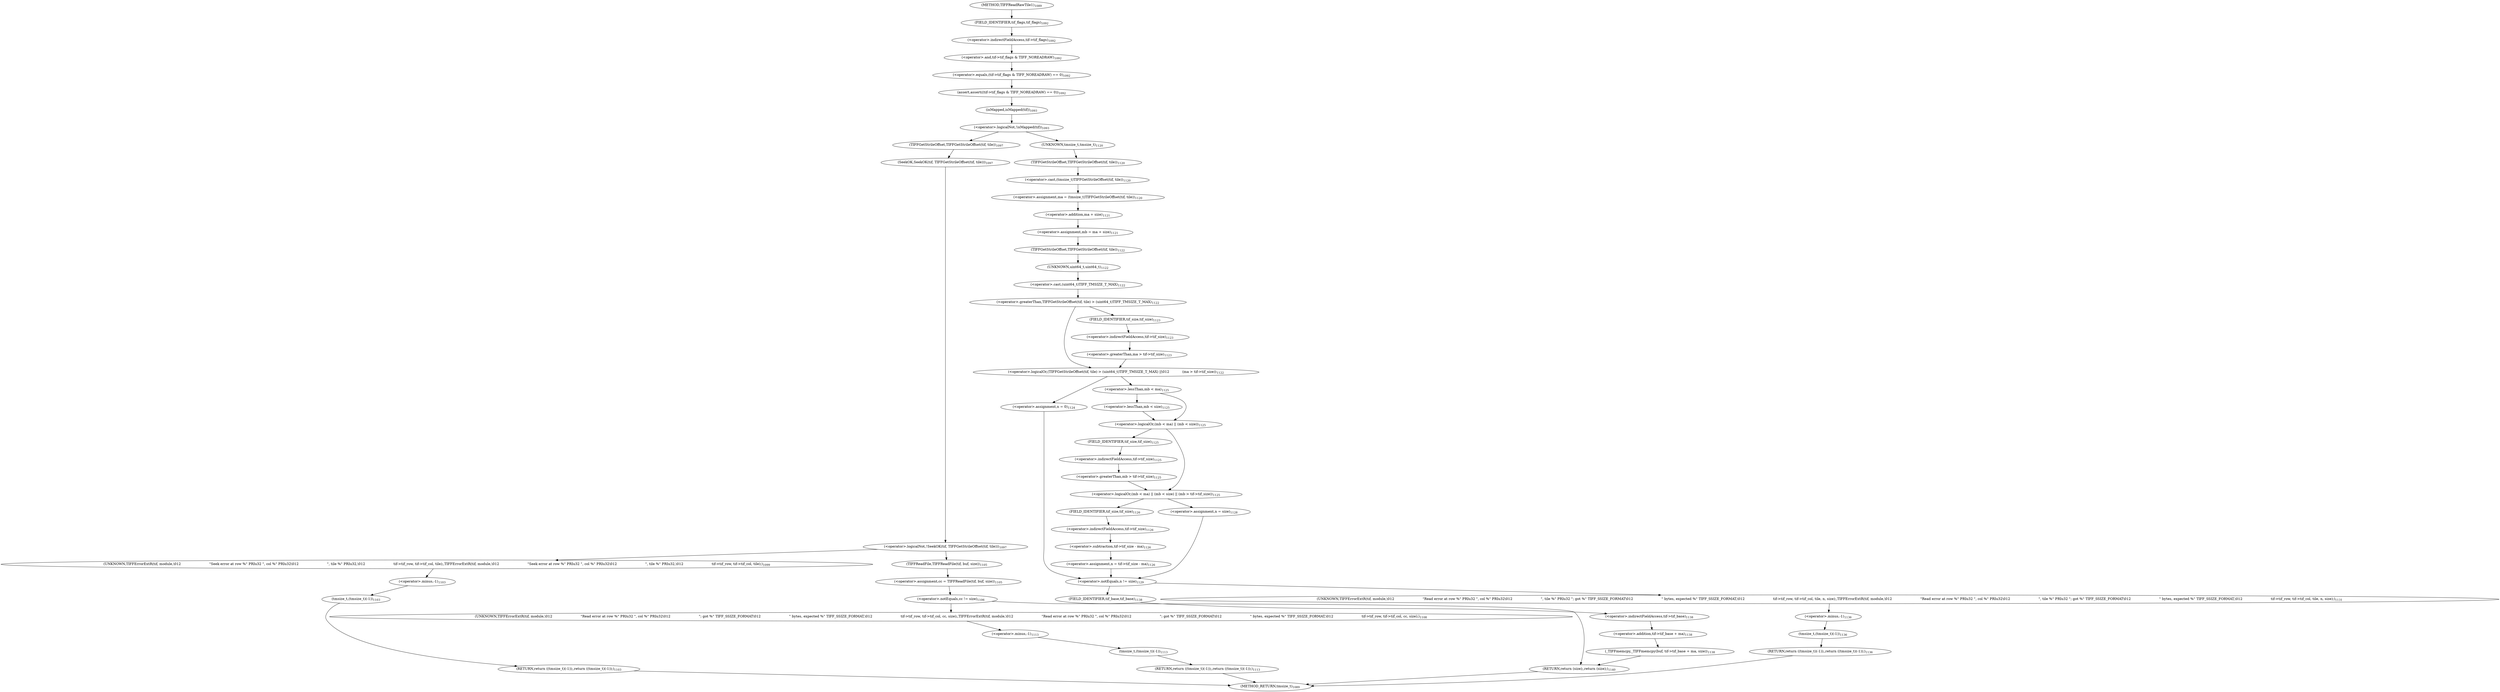 digraph "TIFFReadRawTile1" {  
"76439" [label = <(assert,assert((tif-&gt;tif_flags &amp; TIFF_NOREADRAW) == 0))<SUB>1092</SUB>> ]
"76564" [label = <(RETURN,return (size);,return (size);)<SUB>1140</SUB>> ]
"76440" [label = <(&lt;operator&gt;.equals,(tif-&gt;tif_flags &amp; TIFF_NOREADRAW) == 0)<SUB>1092</SUB>> ]
"76448" [label = <(&lt;operator&gt;.logicalNot,!isMapped(tif))<SUB>1093</SUB>> ]
"76441" [label = <(&lt;operator&gt;.and,tif-&gt;tif_flags &amp; TIFF_NOREADRAW)<SUB>1092</SUB>> ]
"76449" [label = <(isMapped,isMapped(tif))<SUB>1093</SUB>> ]
"76466" [label = <(&lt;operator&gt;.assignment,cc = TIFFReadFile(tif, buf, size))<SUB>1105</SUB>> ]
"76442" [label = <(&lt;operator&gt;.indirectFieldAccess,tif-&gt;tif_flags)<SUB>1092</SUB>> ]
"76454" [label = <(&lt;operator&gt;.logicalNot,!SeekOK(tif, TIFFGetStrileOffset(tif, tile)))<SUB>1097</SUB>> ]
"76468" [label = <(TIFFReadFile,TIFFReadFile(tif, buf, size))<SUB>1105</SUB>> ]
"76473" [label = <(&lt;operator&gt;.notEquals,cc != size)<SUB>1106</SUB>> ]
"76487" [label = <(&lt;operator&gt;.assignment,ma = (tmsize_t)TIFFGetStrileOffset(tif, tile))<SUB>1120</SUB>> ]
"76494" [label = <(&lt;operator&gt;.assignment,mb = ma + size)<SUB>1121</SUB>> ]
"76556" [label = <(_TIFFmemcpy,_TIFFmemcpy(buf, tif-&gt;tif_base + ma, size))<SUB>1138</SUB>> ]
"76444" [label = <(FIELD_IDENTIFIER,tif_flags,tif_flags)<SUB>1092</SUB>> ]
"76455" [label = <(SeekOK,SeekOK(tif, TIFFGetStrileOffset(tif, tile)))<SUB>1097</SUB>> ]
"76461" [label = <(UNKNOWN,TIFFErrorExtR(tif, module,\012                          &quot;Seek error at row %&quot; PRIu32 &quot;, col %&quot; PRIu32\012                          &quot;, tile %&quot; PRIu32,\012                          tif-&gt;tif_row, tif-&gt;tif_col, tile);,TIFFErrorExtR(tif, module,\012                          &quot;Seek error at row %&quot; PRIu32 &quot;, col %&quot; PRIu32\012                          &quot;, tile %&quot; PRIu32,\012                          tif-&gt;tif_row, tif-&gt;tif_col, tile);)<SUB>1099</SUB>> ]
"76462" [label = <(RETURN,return ((tmsize_t)(-1));,return ((tmsize_t)(-1));)<SUB>1103</SUB>> ]
"76477" [label = <(UNKNOWN,TIFFErrorExtR(tif, module,\012                          &quot;Read error at row %&quot; PRIu32 &quot;, col %&quot; PRIu32\012                          &quot;; got %&quot; TIFF_SSIZE_FORMAT\012                          &quot; bytes, expected %&quot; TIFF_SSIZE_FORMAT,\012                          tif-&gt;tif_row, tif-&gt;tif_col, cc, size);,TIFFErrorExtR(tif, module,\012                          &quot;Read error at row %&quot; PRIu32 &quot;, col %&quot; PRIu32\012                          &quot;; got %&quot; TIFF_SSIZE_FORMAT\012                          &quot; bytes, expected %&quot; TIFF_SSIZE_FORMAT,\012                          tif-&gt;tif_row, tif-&gt;tif_col, cc, size);)<SUB>1108</SUB>> ]
"76478" [label = <(RETURN,return ((tmsize_t)(-1));,return ((tmsize_t)(-1));)<SUB>1113</SUB>> ]
"76489" [label = <(&lt;operator&gt;.cast,(tmsize_t)TIFFGetStrileOffset(tif, tile))<SUB>1120</SUB>> ]
"76496" [label = <(&lt;operator&gt;.addition,ma + size)<SUB>1121</SUB>> ]
"76500" [label = <(&lt;operator&gt;.logicalOr,(TIFFGetStrileOffset(tif, tile) &gt; (uint64_t)TIFF_TMSIZE_T_MAX) ||\012            (ma &gt; tif-&gt;tif_size))<SUB>1122</SUB>> ]
"76547" [label = <(&lt;operator&gt;.notEquals,n != size)<SUB>1129</SUB>> ]
"76558" [label = <(&lt;operator&gt;.addition,tif-&gt;tif_base + ma)<SUB>1138</SUB>> ]
"76457" [label = <(TIFFGetStrileOffset,TIFFGetStrileOffset(tif, tile))<SUB>1097</SUB>> ]
"76463" [label = <(tmsize_t,(tmsize_t)(-1))<SUB>1103</SUB>> ]
"76479" [label = <(tmsize_t,(tmsize_t)(-1))<SUB>1113</SUB>> ]
"76490" [label = <(UNKNOWN,tmsize_t,tmsize_t)<SUB>1120</SUB>> ]
"76491" [label = <(TIFFGetStrileOffset,TIFFGetStrileOffset(tif, tile))<SUB>1120</SUB>> ]
"76501" [label = <(&lt;operator&gt;.greaterThan,TIFFGetStrileOffset(tif, tile) &gt; (uint64_t)TIFF_TMSIZE_T_MAX)<SUB>1122</SUB>> ]
"76508" [label = <(&lt;operator&gt;.greaterThan,ma &gt; tif-&gt;tif_size)<SUB>1123</SUB>> ]
"76514" [label = <(&lt;operator&gt;.assignment,n = 0)<SUB>1124</SUB>> ]
"76551" [label = <(UNKNOWN,TIFFErrorExtR(tif, module,\012                          &quot;Read error at row %&quot; PRIu32 &quot;, col %&quot; PRIu32\012                          &quot;, tile %&quot; PRIu32 &quot;; got %&quot; TIFF_SSIZE_FORMAT\012                          &quot; bytes, expected %&quot; TIFF_SSIZE_FORMAT,\012                          tif-&gt;tif_row, tif-&gt;tif_col, tile, n, size);,TIFFErrorExtR(tif, module,\012                          &quot;Read error at row %&quot; PRIu32 &quot;, col %&quot; PRIu32\012                          &quot;, tile %&quot; PRIu32 &quot;; got %&quot; TIFF_SSIZE_FORMAT\012                          &quot; bytes, expected %&quot; TIFF_SSIZE_FORMAT,\012                          tif-&gt;tif_row, tif-&gt;tif_col, tile, n, size);)<SUB>1131</SUB>> ]
"76552" [label = <(RETURN,return ((tmsize_t)(-1));,return ((tmsize_t)(-1));)<SUB>1136</SUB>> ]
"76559" [label = <(&lt;operator&gt;.indirectFieldAccess,tif-&gt;tif_base)<SUB>1138</SUB>> ]
"76464" [label = <(&lt;operator&gt;.minus,-1)<SUB>1103</SUB>> ]
"76480" [label = <(&lt;operator&gt;.minus,-1)<SUB>1113</SUB>> ]
"76502" [label = <(TIFFGetStrileOffset,TIFFGetStrileOffset(tif, tile))<SUB>1122</SUB>> ]
"76505" [label = <(&lt;operator&gt;.cast,(uint64_t)TIFF_TMSIZE_T_MAX)<SUB>1122</SUB>> ]
"76510" [label = <(&lt;operator&gt;.indirectFieldAccess,tif-&gt;tif_size)<SUB>1123</SUB>> ]
"76553" [label = <(tmsize_t,(tmsize_t)(-1))<SUB>1136</SUB>> ]
"76561" [label = <(FIELD_IDENTIFIER,tif_base,tif_base)<SUB>1138</SUB>> ]
"76506" [label = <(UNKNOWN,uint64_t,uint64_t)<SUB>1122</SUB>> ]
"76512" [label = <(FIELD_IDENTIFIER,tif_size,tif_size)<SUB>1123</SUB>> ]
"76520" [label = <(&lt;operator&gt;.logicalOr,(mb &lt; ma) || (mb &lt; size) || (mb &gt; tif-&gt;tif_size))<SUB>1125</SUB>> ]
"76554" [label = <(&lt;operator&gt;.minus,-1)<SUB>1136</SUB>> ]
"76521" [label = <(&lt;operator&gt;.logicalOr,(mb &lt; ma) || (mb &lt; size))<SUB>1125</SUB>> ]
"76528" [label = <(&lt;operator&gt;.greaterThan,mb &gt; tif-&gt;tif_size)<SUB>1125</SUB>> ]
"76534" [label = <(&lt;operator&gt;.assignment,n = tif-&gt;tif_size - ma)<SUB>1126</SUB>> ]
"76522" [label = <(&lt;operator&gt;.lessThan,mb &lt; ma)<SUB>1125</SUB>> ]
"76525" [label = <(&lt;operator&gt;.lessThan,mb &lt; size)<SUB>1125</SUB>> ]
"76530" [label = <(&lt;operator&gt;.indirectFieldAccess,tif-&gt;tif_size)<SUB>1125</SUB>> ]
"76536" [label = <(&lt;operator&gt;.subtraction,tif-&gt;tif_size - ma)<SUB>1126</SUB>> ]
"76543" [label = <(&lt;operator&gt;.assignment,n = size)<SUB>1128</SUB>> ]
"76532" [label = <(FIELD_IDENTIFIER,tif_size,tif_size)<SUB>1125</SUB>> ]
"76537" [label = <(&lt;operator&gt;.indirectFieldAccess,tif-&gt;tif_size)<SUB>1126</SUB>> ]
"76539" [label = <(FIELD_IDENTIFIER,tif_size,tif_size)<SUB>1126</SUB>> ]
"76432" [label = <(METHOD,TIFFReadRawTile1)<SUB>1089</SUB>> ]
"76566" [label = <(METHOD_RETURN,tmsize_t)<SUB>1089</SUB>> ]
  "76439" -> "76449" 
  "76564" -> "76566" 
  "76440" -> "76439" 
  "76448" -> "76457" 
  "76448" -> "76490" 
  "76441" -> "76440" 
  "76449" -> "76448" 
  "76466" -> "76473" 
  "76442" -> "76441" 
  "76454" -> "76461" 
  "76454" -> "76468" 
  "76468" -> "76466" 
  "76473" -> "76477" 
  "76473" -> "76564" 
  "76487" -> "76496" 
  "76494" -> "76502" 
  "76556" -> "76564" 
  "76444" -> "76442" 
  "76455" -> "76454" 
  "76461" -> "76464" 
  "76462" -> "76566" 
  "76477" -> "76480" 
  "76478" -> "76566" 
  "76489" -> "76487" 
  "76496" -> "76494" 
  "76500" -> "76514" 
  "76500" -> "76522" 
  "76547" -> "76551" 
  "76547" -> "76561" 
  "76558" -> "76556" 
  "76457" -> "76455" 
  "76463" -> "76462" 
  "76479" -> "76478" 
  "76490" -> "76491" 
  "76491" -> "76489" 
  "76501" -> "76500" 
  "76501" -> "76512" 
  "76508" -> "76500" 
  "76514" -> "76547" 
  "76551" -> "76554" 
  "76552" -> "76566" 
  "76559" -> "76558" 
  "76464" -> "76463" 
  "76480" -> "76479" 
  "76502" -> "76506" 
  "76505" -> "76501" 
  "76510" -> "76508" 
  "76553" -> "76552" 
  "76561" -> "76559" 
  "76506" -> "76505" 
  "76512" -> "76510" 
  "76520" -> "76539" 
  "76520" -> "76543" 
  "76554" -> "76553" 
  "76521" -> "76520" 
  "76521" -> "76532" 
  "76528" -> "76520" 
  "76534" -> "76547" 
  "76522" -> "76521" 
  "76522" -> "76525" 
  "76525" -> "76521" 
  "76530" -> "76528" 
  "76536" -> "76534" 
  "76543" -> "76547" 
  "76532" -> "76530" 
  "76537" -> "76536" 
  "76539" -> "76537" 
  "76432" -> "76444" 
}
